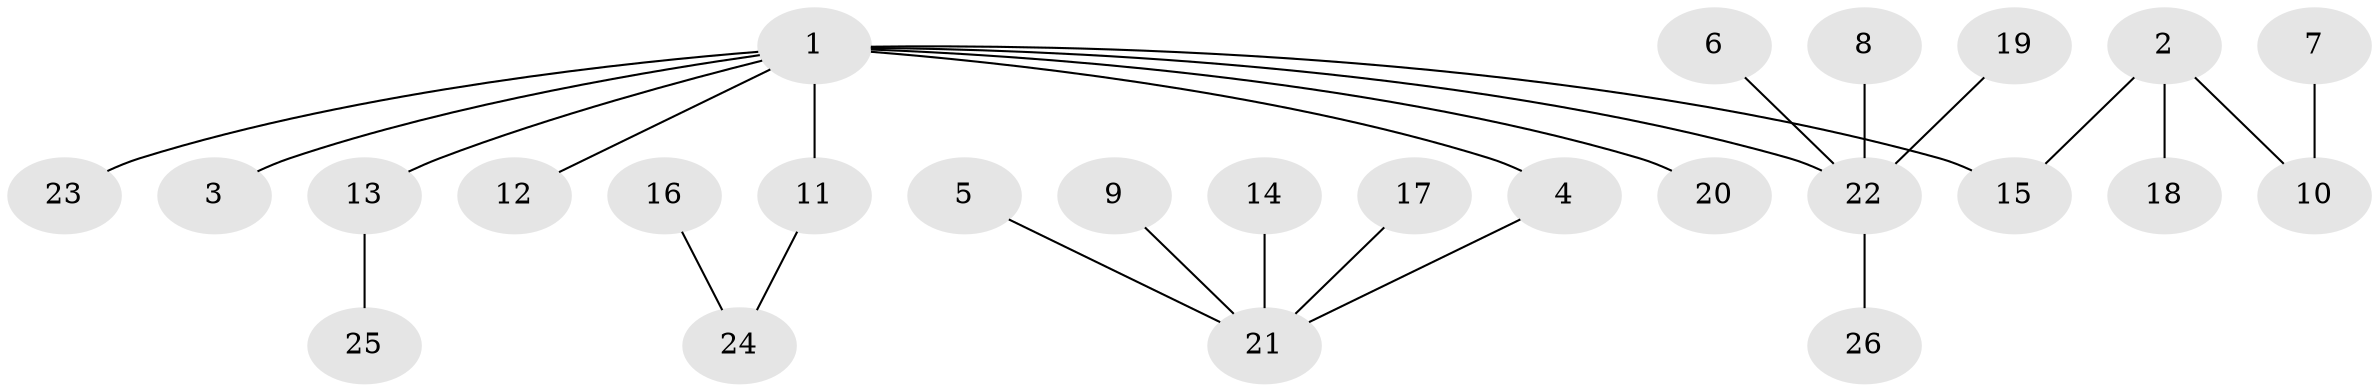 // original degree distribution, {3: 0.15384615384615385, 6: 0.038461538461538464, 4: 0.057692307692307696, 2: 0.21153846153846154, 1: 0.5192307692307693, 5: 0.019230769230769232}
// Generated by graph-tools (version 1.1) at 2025/26/03/09/25 03:26:27]
// undirected, 26 vertices, 25 edges
graph export_dot {
graph [start="1"]
  node [color=gray90,style=filled];
  1;
  2;
  3;
  4;
  5;
  6;
  7;
  8;
  9;
  10;
  11;
  12;
  13;
  14;
  15;
  16;
  17;
  18;
  19;
  20;
  21;
  22;
  23;
  24;
  25;
  26;
  1 -- 3 [weight=1.0];
  1 -- 4 [weight=1.0];
  1 -- 11 [weight=1.0];
  1 -- 12 [weight=1.0];
  1 -- 13 [weight=1.0];
  1 -- 15 [weight=1.0];
  1 -- 20 [weight=1.0];
  1 -- 22 [weight=1.0];
  1 -- 23 [weight=1.0];
  2 -- 10 [weight=1.0];
  2 -- 15 [weight=1.0];
  2 -- 18 [weight=1.0];
  4 -- 21 [weight=1.0];
  5 -- 21 [weight=1.0];
  6 -- 22 [weight=1.0];
  7 -- 10 [weight=1.0];
  8 -- 22 [weight=1.0];
  9 -- 21 [weight=1.0];
  11 -- 24 [weight=1.0];
  13 -- 25 [weight=1.0];
  14 -- 21 [weight=1.0];
  16 -- 24 [weight=1.0];
  17 -- 21 [weight=1.0];
  19 -- 22 [weight=1.0];
  22 -- 26 [weight=1.0];
}
